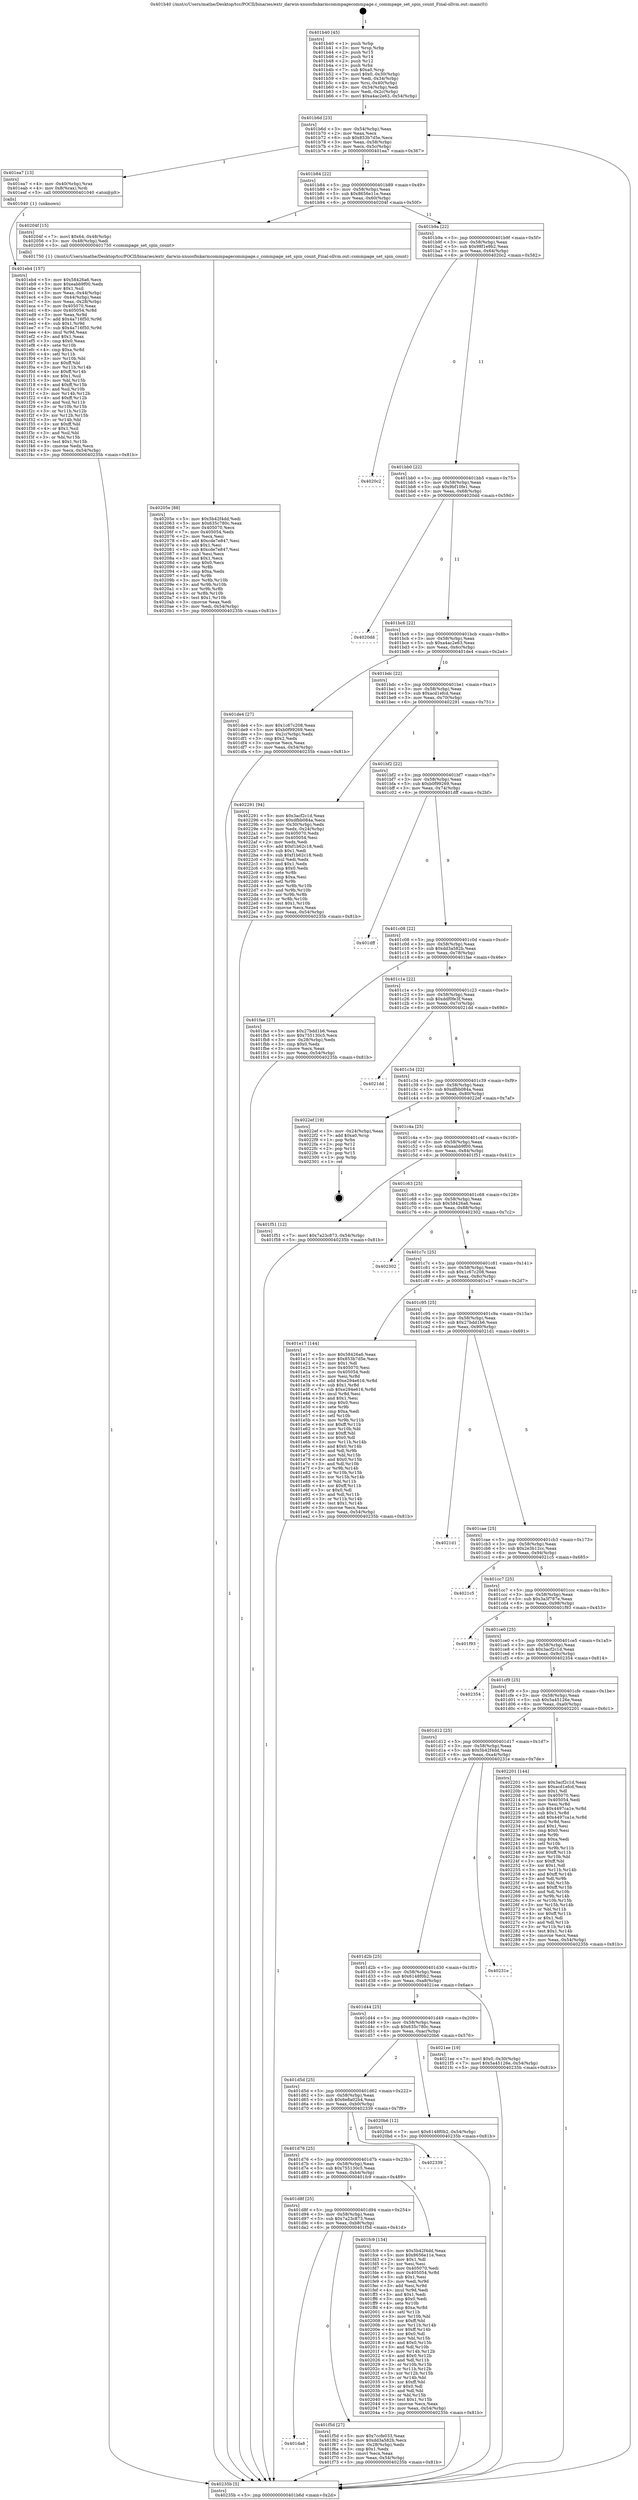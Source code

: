 digraph "0x401b40" {
  label = "0x401b40 (/mnt/c/Users/mathe/Desktop/tcc/POCII/binaries/extr_darwin-xnuosfmkarmcommpagecommpage.c_commpage_set_spin_count_Final-ollvm.out::main(0))"
  labelloc = "t"
  node[shape=record]

  Entry [label="",width=0.3,height=0.3,shape=circle,fillcolor=black,style=filled]
  "0x401b6d" [label="{
     0x401b6d [23]\l
     | [instrs]\l
     &nbsp;&nbsp;0x401b6d \<+3\>: mov -0x54(%rbp),%eax\l
     &nbsp;&nbsp;0x401b70 \<+2\>: mov %eax,%ecx\l
     &nbsp;&nbsp;0x401b72 \<+6\>: sub $0x853b7d5e,%ecx\l
     &nbsp;&nbsp;0x401b78 \<+3\>: mov %eax,-0x58(%rbp)\l
     &nbsp;&nbsp;0x401b7b \<+3\>: mov %ecx,-0x5c(%rbp)\l
     &nbsp;&nbsp;0x401b7e \<+6\>: je 0000000000401ea7 \<main+0x367\>\l
  }"]
  "0x401ea7" [label="{
     0x401ea7 [13]\l
     | [instrs]\l
     &nbsp;&nbsp;0x401ea7 \<+4\>: mov -0x40(%rbp),%rax\l
     &nbsp;&nbsp;0x401eab \<+4\>: mov 0x8(%rax),%rdi\l
     &nbsp;&nbsp;0x401eaf \<+5\>: call 0000000000401040 \<atoi@plt\>\l
     | [calls]\l
     &nbsp;&nbsp;0x401040 \{1\} (unknown)\l
  }"]
  "0x401b84" [label="{
     0x401b84 [22]\l
     | [instrs]\l
     &nbsp;&nbsp;0x401b84 \<+5\>: jmp 0000000000401b89 \<main+0x49\>\l
     &nbsp;&nbsp;0x401b89 \<+3\>: mov -0x58(%rbp),%eax\l
     &nbsp;&nbsp;0x401b8c \<+5\>: sub $0x8656e11e,%eax\l
     &nbsp;&nbsp;0x401b91 \<+3\>: mov %eax,-0x60(%rbp)\l
     &nbsp;&nbsp;0x401b94 \<+6\>: je 000000000040204f \<main+0x50f\>\l
  }"]
  Exit [label="",width=0.3,height=0.3,shape=circle,fillcolor=black,style=filled,peripheries=2]
  "0x40204f" [label="{
     0x40204f [15]\l
     | [instrs]\l
     &nbsp;&nbsp;0x40204f \<+7\>: movl $0x64,-0x48(%rbp)\l
     &nbsp;&nbsp;0x402056 \<+3\>: mov -0x48(%rbp),%edi\l
     &nbsp;&nbsp;0x402059 \<+5\>: call 0000000000401750 \<commpage_set_spin_count\>\l
     | [calls]\l
     &nbsp;&nbsp;0x401750 \{1\} (/mnt/c/Users/mathe/Desktop/tcc/POCII/binaries/extr_darwin-xnuosfmkarmcommpagecommpage.c_commpage_set_spin_count_Final-ollvm.out::commpage_set_spin_count)\l
  }"]
  "0x401b9a" [label="{
     0x401b9a [22]\l
     | [instrs]\l
     &nbsp;&nbsp;0x401b9a \<+5\>: jmp 0000000000401b9f \<main+0x5f\>\l
     &nbsp;&nbsp;0x401b9f \<+3\>: mov -0x58(%rbp),%eax\l
     &nbsp;&nbsp;0x401ba2 \<+5\>: sub $0x98f1e9b2,%eax\l
     &nbsp;&nbsp;0x401ba7 \<+3\>: mov %eax,-0x64(%rbp)\l
     &nbsp;&nbsp;0x401baa \<+6\>: je 00000000004020c2 \<main+0x582\>\l
  }"]
  "0x40205e" [label="{
     0x40205e [88]\l
     | [instrs]\l
     &nbsp;&nbsp;0x40205e \<+5\>: mov $0x5b42f4dd,%edi\l
     &nbsp;&nbsp;0x402063 \<+5\>: mov $0x635c780c,%eax\l
     &nbsp;&nbsp;0x402068 \<+7\>: mov 0x405070,%ecx\l
     &nbsp;&nbsp;0x40206f \<+7\>: mov 0x405054,%edx\l
     &nbsp;&nbsp;0x402076 \<+2\>: mov %ecx,%esi\l
     &nbsp;&nbsp;0x402078 \<+6\>: add $0xcde7e847,%esi\l
     &nbsp;&nbsp;0x40207e \<+3\>: sub $0x1,%esi\l
     &nbsp;&nbsp;0x402081 \<+6\>: sub $0xcde7e847,%esi\l
     &nbsp;&nbsp;0x402087 \<+3\>: imul %esi,%ecx\l
     &nbsp;&nbsp;0x40208a \<+3\>: and $0x1,%ecx\l
     &nbsp;&nbsp;0x40208d \<+3\>: cmp $0x0,%ecx\l
     &nbsp;&nbsp;0x402090 \<+4\>: sete %r8b\l
     &nbsp;&nbsp;0x402094 \<+3\>: cmp $0xa,%edx\l
     &nbsp;&nbsp;0x402097 \<+4\>: setl %r9b\l
     &nbsp;&nbsp;0x40209b \<+3\>: mov %r8b,%r10b\l
     &nbsp;&nbsp;0x40209e \<+3\>: and %r9b,%r10b\l
     &nbsp;&nbsp;0x4020a1 \<+3\>: xor %r9b,%r8b\l
     &nbsp;&nbsp;0x4020a4 \<+3\>: or %r8b,%r10b\l
     &nbsp;&nbsp;0x4020a7 \<+4\>: test $0x1,%r10b\l
     &nbsp;&nbsp;0x4020ab \<+3\>: cmovne %eax,%edi\l
     &nbsp;&nbsp;0x4020ae \<+3\>: mov %edi,-0x54(%rbp)\l
     &nbsp;&nbsp;0x4020b1 \<+5\>: jmp 000000000040235b \<main+0x81b\>\l
  }"]
  "0x4020c2" [label="{
     0x4020c2\l
  }", style=dashed]
  "0x401bb0" [label="{
     0x401bb0 [22]\l
     | [instrs]\l
     &nbsp;&nbsp;0x401bb0 \<+5\>: jmp 0000000000401bb5 \<main+0x75\>\l
     &nbsp;&nbsp;0x401bb5 \<+3\>: mov -0x58(%rbp),%eax\l
     &nbsp;&nbsp;0x401bb8 \<+5\>: sub $0x9bf10fe1,%eax\l
     &nbsp;&nbsp;0x401bbd \<+3\>: mov %eax,-0x68(%rbp)\l
     &nbsp;&nbsp;0x401bc0 \<+6\>: je 00000000004020dd \<main+0x59d\>\l
  }"]
  "0x401da8" [label="{
     0x401da8\l
  }", style=dashed]
  "0x4020dd" [label="{
     0x4020dd\l
  }", style=dashed]
  "0x401bc6" [label="{
     0x401bc6 [22]\l
     | [instrs]\l
     &nbsp;&nbsp;0x401bc6 \<+5\>: jmp 0000000000401bcb \<main+0x8b\>\l
     &nbsp;&nbsp;0x401bcb \<+3\>: mov -0x58(%rbp),%eax\l
     &nbsp;&nbsp;0x401bce \<+5\>: sub $0xa4ac2e63,%eax\l
     &nbsp;&nbsp;0x401bd3 \<+3\>: mov %eax,-0x6c(%rbp)\l
     &nbsp;&nbsp;0x401bd6 \<+6\>: je 0000000000401de4 \<main+0x2a4\>\l
  }"]
  "0x401f5d" [label="{
     0x401f5d [27]\l
     | [instrs]\l
     &nbsp;&nbsp;0x401f5d \<+5\>: mov $0x7ccfe033,%eax\l
     &nbsp;&nbsp;0x401f62 \<+5\>: mov $0xdd3a582b,%ecx\l
     &nbsp;&nbsp;0x401f67 \<+3\>: mov -0x28(%rbp),%edx\l
     &nbsp;&nbsp;0x401f6a \<+3\>: cmp $0x1,%edx\l
     &nbsp;&nbsp;0x401f6d \<+3\>: cmovl %ecx,%eax\l
     &nbsp;&nbsp;0x401f70 \<+3\>: mov %eax,-0x54(%rbp)\l
     &nbsp;&nbsp;0x401f73 \<+5\>: jmp 000000000040235b \<main+0x81b\>\l
  }"]
  "0x401de4" [label="{
     0x401de4 [27]\l
     | [instrs]\l
     &nbsp;&nbsp;0x401de4 \<+5\>: mov $0x1c67c208,%eax\l
     &nbsp;&nbsp;0x401de9 \<+5\>: mov $0xb0f99269,%ecx\l
     &nbsp;&nbsp;0x401dee \<+3\>: mov -0x2c(%rbp),%edx\l
     &nbsp;&nbsp;0x401df1 \<+3\>: cmp $0x2,%edx\l
     &nbsp;&nbsp;0x401df4 \<+3\>: cmovne %ecx,%eax\l
     &nbsp;&nbsp;0x401df7 \<+3\>: mov %eax,-0x54(%rbp)\l
     &nbsp;&nbsp;0x401dfa \<+5\>: jmp 000000000040235b \<main+0x81b\>\l
  }"]
  "0x401bdc" [label="{
     0x401bdc [22]\l
     | [instrs]\l
     &nbsp;&nbsp;0x401bdc \<+5\>: jmp 0000000000401be1 \<main+0xa1\>\l
     &nbsp;&nbsp;0x401be1 \<+3\>: mov -0x58(%rbp),%eax\l
     &nbsp;&nbsp;0x401be4 \<+5\>: sub $0xacd1efcd,%eax\l
     &nbsp;&nbsp;0x401be9 \<+3\>: mov %eax,-0x70(%rbp)\l
     &nbsp;&nbsp;0x401bec \<+6\>: je 0000000000402291 \<main+0x751\>\l
  }"]
  "0x40235b" [label="{
     0x40235b [5]\l
     | [instrs]\l
     &nbsp;&nbsp;0x40235b \<+5\>: jmp 0000000000401b6d \<main+0x2d\>\l
  }"]
  "0x401b40" [label="{
     0x401b40 [45]\l
     | [instrs]\l
     &nbsp;&nbsp;0x401b40 \<+1\>: push %rbp\l
     &nbsp;&nbsp;0x401b41 \<+3\>: mov %rsp,%rbp\l
     &nbsp;&nbsp;0x401b44 \<+2\>: push %r15\l
     &nbsp;&nbsp;0x401b46 \<+2\>: push %r14\l
     &nbsp;&nbsp;0x401b48 \<+2\>: push %r12\l
     &nbsp;&nbsp;0x401b4a \<+1\>: push %rbx\l
     &nbsp;&nbsp;0x401b4b \<+7\>: sub $0xa0,%rsp\l
     &nbsp;&nbsp;0x401b52 \<+7\>: movl $0x0,-0x30(%rbp)\l
     &nbsp;&nbsp;0x401b59 \<+3\>: mov %edi,-0x34(%rbp)\l
     &nbsp;&nbsp;0x401b5c \<+4\>: mov %rsi,-0x40(%rbp)\l
     &nbsp;&nbsp;0x401b60 \<+3\>: mov -0x34(%rbp),%edi\l
     &nbsp;&nbsp;0x401b63 \<+3\>: mov %edi,-0x2c(%rbp)\l
     &nbsp;&nbsp;0x401b66 \<+7\>: movl $0xa4ac2e63,-0x54(%rbp)\l
  }"]
  "0x401d8f" [label="{
     0x401d8f [25]\l
     | [instrs]\l
     &nbsp;&nbsp;0x401d8f \<+5\>: jmp 0000000000401d94 \<main+0x254\>\l
     &nbsp;&nbsp;0x401d94 \<+3\>: mov -0x58(%rbp),%eax\l
     &nbsp;&nbsp;0x401d97 \<+5\>: sub $0x7a23c873,%eax\l
     &nbsp;&nbsp;0x401d9c \<+6\>: mov %eax,-0xb8(%rbp)\l
     &nbsp;&nbsp;0x401da2 \<+6\>: je 0000000000401f5d \<main+0x41d\>\l
  }"]
  "0x402291" [label="{
     0x402291 [94]\l
     | [instrs]\l
     &nbsp;&nbsp;0x402291 \<+5\>: mov $0x3acf2c1d,%eax\l
     &nbsp;&nbsp;0x402296 \<+5\>: mov $0xdfbb084a,%ecx\l
     &nbsp;&nbsp;0x40229b \<+3\>: mov -0x30(%rbp),%edx\l
     &nbsp;&nbsp;0x40229e \<+3\>: mov %edx,-0x24(%rbp)\l
     &nbsp;&nbsp;0x4022a1 \<+7\>: mov 0x405070,%edx\l
     &nbsp;&nbsp;0x4022a8 \<+7\>: mov 0x405054,%esi\l
     &nbsp;&nbsp;0x4022af \<+2\>: mov %edx,%edi\l
     &nbsp;&nbsp;0x4022b1 \<+6\>: add $0xf1b62c18,%edi\l
     &nbsp;&nbsp;0x4022b7 \<+3\>: sub $0x1,%edi\l
     &nbsp;&nbsp;0x4022ba \<+6\>: sub $0xf1b62c18,%edi\l
     &nbsp;&nbsp;0x4022c0 \<+3\>: imul %edi,%edx\l
     &nbsp;&nbsp;0x4022c3 \<+3\>: and $0x1,%edx\l
     &nbsp;&nbsp;0x4022c6 \<+3\>: cmp $0x0,%edx\l
     &nbsp;&nbsp;0x4022c9 \<+4\>: sete %r8b\l
     &nbsp;&nbsp;0x4022cd \<+3\>: cmp $0xa,%esi\l
     &nbsp;&nbsp;0x4022d0 \<+4\>: setl %r9b\l
     &nbsp;&nbsp;0x4022d4 \<+3\>: mov %r8b,%r10b\l
     &nbsp;&nbsp;0x4022d7 \<+3\>: and %r9b,%r10b\l
     &nbsp;&nbsp;0x4022da \<+3\>: xor %r9b,%r8b\l
     &nbsp;&nbsp;0x4022dd \<+3\>: or %r8b,%r10b\l
     &nbsp;&nbsp;0x4022e0 \<+4\>: test $0x1,%r10b\l
     &nbsp;&nbsp;0x4022e4 \<+3\>: cmovne %ecx,%eax\l
     &nbsp;&nbsp;0x4022e7 \<+3\>: mov %eax,-0x54(%rbp)\l
     &nbsp;&nbsp;0x4022ea \<+5\>: jmp 000000000040235b \<main+0x81b\>\l
  }"]
  "0x401bf2" [label="{
     0x401bf2 [22]\l
     | [instrs]\l
     &nbsp;&nbsp;0x401bf2 \<+5\>: jmp 0000000000401bf7 \<main+0xb7\>\l
     &nbsp;&nbsp;0x401bf7 \<+3\>: mov -0x58(%rbp),%eax\l
     &nbsp;&nbsp;0x401bfa \<+5\>: sub $0xb0f99269,%eax\l
     &nbsp;&nbsp;0x401bff \<+3\>: mov %eax,-0x74(%rbp)\l
     &nbsp;&nbsp;0x401c02 \<+6\>: je 0000000000401dff \<main+0x2bf\>\l
  }"]
  "0x401fc9" [label="{
     0x401fc9 [134]\l
     | [instrs]\l
     &nbsp;&nbsp;0x401fc9 \<+5\>: mov $0x5b42f4dd,%eax\l
     &nbsp;&nbsp;0x401fce \<+5\>: mov $0x8656e11e,%ecx\l
     &nbsp;&nbsp;0x401fd3 \<+2\>: mov $0x1,%dl\l
     &nbsp;&nbsp;0x401fd5 \<+2\>: xor %esi,%esi\l
     &nbsp;&nbsp;0x401fd7 \<+7\>: mov 0x405070,%edi\l
     &nbsp;&nbsp;0x401fde \<+8\>: mov 0x405054,%r8d\l
     &nbsp;&nbsp;0x401fe6 \<+3\>: sub $0x1,%esi\l
     &nbsp;&nbsp;0x401fe9 \<+3\>: mov %edi,%r9d\l
     &nbsp;&nbsp;0x401fec \<+3\>: add %esi,%r9d\l
     &nbsp;&nbsp;0x401fef \<+4\>: imul %r9d,%edi\l
     &nbsp;&nbsp;0x401ff3 \<+3\>: and $0x1,%edi\l
     &nbsp;&nbsp;0x401ff6 \<+3\>: cmp $0x0,%edi\l
     &nbsp;&nbsp;0x401ff9 \<+4\>: sete %r10b\l
     &nbsp;&nbsp;0x401ffd \<+4\>: cmp $0xa,%r8d\l
     &nbsp;&nbsp;0x402001 \<+4\>: setl %r11b\l
     &nbsp;&nbsp;0x402005 \<+3\>: mov %r10b,%bl\l
     &nbsp;&nbsp;0x402008 \<+3\>: xor $0xff,%bl\l
     &nbsp;&nbsp;0x40200b \<+3\>: mov %r11b,%r14b\l
     &nbsp;&nbsp;0x40200e \<+4\>: xor $0xff,%r14b\l
     &nbsp;&nbsp;0x402012 \<+3\>: xor $0x0,%dl\l
     &nbsp;&nbsp;0x402015 \<+3\>: mov %bl,%r15b\l
     &nbsp;&nbsp;0x402018 \<+4\>: and $0x0,%r15b\l
     &nbsp;&nbsp;0x40201c \<+3\>: and %dl,%r10b\l
     &nbsp;&nbsp;0x40201f \<+3\>: mov %r14b,%r12b\l
     &nbsp;&nbsp;0x402022 \<+4\>: and $0x0,%r12b\l
     &nbsp;&nbsp;0x402026 \<+3\>: and %dl,%r11b\l
     &nbsp;&nbsp;0x402029 \<+3\>: or %r10b,%r15b\l
     &nbsp;&nbsp;0x40202c \<+3\>: or %r11b,%r12b\l
     &nbsp;&nbsp;0x40202f \<+3\>: xor %r12b,%r15b\l
     &nbsp;&nbsp;0x402032 \<+3\>: or %r14b,%bl\l
     &nbsp;&nbsp;0x402035 \<+3\>: xor $0xff,%bl\l
     &nbsp;&nbsp;0x402038 \<+3\>: or $0x0,%dl\l
     &nbsp;&nbsp;0x40203b \<+2\>: and %dl,%bl\l
     &nbsp;&nbsp;0x40203d \<+3\>: or %bl,%r15b\l
     &nbsp;&nbsp;0x402040 \<+4\>: test $0x1,%r15b\l
     &nbsp;&nbsp;0x402044 \<+3\>: cmovne %ecx,%eax\l
     &nbsp;&nbsp;0x402047 \<+3\>: mov %eax,-0x54(%rbp)\l
     &nbsp;&nbsp;0x40204a \<+5\>: jmp 000000000040235b \<main+0x81b\>\l
  }"]
  "0x401dff" [label="{
     0x401dff\l
  }", style=dashed]
  "0x401c08" [label="{
     0x401c08 [22]\l
     | [instrs]\l
     &nbsp;&nbsp;0x401c08 \<+5\>: jmp 0000000000401c0d \<main+0xcd\>\l
     &nbsp;&nbsp;0x401c0d \<+3\>: mov -0x58(%rbp),%eax\l
     &nbsp;&nbsp;0x401c10 \<+5\>: sub $0xdd3a582b,%eax\l
     &nbsp;&nbsp;0x401c15 \<+3\>: mov %eax,-0x78(%rbp)\l
     &nbsp;&nbsp;0x401c18 \<+6\>: je 0000000000401fae \<main+0x46e\>\l
  }"]
  "0x401d76" [label="{
     0x401d76 [25]\l
     | [instrs]\l
     &nbsp;&nbsp;0x401d76 \<+5\>: jmp 0000000000401d7b \<main+0x23b\>\l
     &nbsp;&nbsp;0x401d7b \<+3\>: mov -0x58(%rbp),%eax\l
     &nbsp;&nbsp;0x401d7e \<+5\>: sub $0x755130c5,%eax\l
     &nbsp;&nbsp;0x401d83 \<+6\>: mov %eax,-0xb4(%rbp)\l
     &nbsp;&nbsp;0x401d89 \<+6\>: je 0000000000401fc9 \<main+0x489\>\l
  }"]
  "0x401fae" [label="{
     0x401fae [27]\l
     | [instrs]\l
     &nbsp;&nbsp;0x401fae \<+5\>: mov $0x27bdd1b6,%eax\l
     &nbsp;&nbsp;0x401fb3 \<+5\>: mov $0x755130c5,%ecx\l
     &nbsp;&nbsp;0x401fb8 \<+3\>: mov -0x28(%rbp),%edx\l
     &nbsp;&nbsp;0x401fbb \<+3\>: cmp $0x0,%edx\l
     &nbsp;&nbsp;0x401fbe \<+3\>: cmove %ecx,%eax\l
     &nbsp;&nbsp;0x401fc1 \<+3\>: mov %eax,-0x54(%rbp)\l
     &nbsp;&nbsp;0x401fc4 \<+5\>: jmp 000000000040235b \<main+0x81b\>\l
  }"]
  "0x401c1e" [label="{
     0x401c1e [22]\l
     | [instrs]\l
     &nbsp;&nbsp;0x401c1e \<+5\>: jmp 0000000000401c23 \<main+0xe3\>\l
     &nbsp;&nbsp;0x401c23 \<+3\>: mov -0x58(%rbp),%eax\l
     &nbsp;&nbsp;0x401c26 \<+5\>: sub $0xddf0fe3f,%eax\l
     &nbsp;&nbsp;0x401c2b \<+3\>: mov %eax,-0x7c(%rbp)\l
     &nbsp;&nbsp;0x401c2e \<+6\>: je 00000000004021dd \<main+0x69d\>\l
  }"]
  "0x402339" [label="{
     0x402339\l
  }", style=dashed]
  "0x4021dd" [label="{
     0x4021dd\l
  }", style=dashed]
  "0x401c34" [label="{
     0x401c34 [22]\l
     | [instrs]\l
     &nbsp;&nbsp;0x401c34 \<+5\>: jmp 0000000000401c39 \<main+0xf9\>\l
     &nbsp;&nbsp;0x401c39 \<+3\>: mov -0x58(%rbp),%eax\l
     &nbsp;&nbsp;0x401c3c \<+5\>: sub $0xdfbb084a,%eax\l
     &nbsp;&nbsp;0x401c41 \<+3\>: mov %eax,-0x80(%rbp)\l
     &nbsp;&nbsp;0x401c44 \<+6\>: je 00000000004022ef \<main+0x7af\>\l
  }"]
  "0x401d5d" [label="{
     0x401d5d [25]\l
     | [instrs]\l
     &nbsp;&nbsp;0x401d5d \<+5\>: jmp 0000000000401d62 \<main+0x222\>\l
     &nbsp;&nbsp;0x401d62 \<+3\>: mov -0x58(%rbp),%eax\l
     &nbsp;&nbsp;0x401d65 \<+5\>: sub $0x6e8a02b4,%eax\l
     &nbsp;&nbsp;0x401d6a \<+6\>: mov %eax,-0xb0(%rbp)\l
     &nbsp;&nbsp;0x401d70 \<+6\>: je 0000000000402339 \<main+0x7f9\>\l
  }"]
  "0x4022ef" [label="{
     0x4022ef [19]\l
     | [instrs]\l
     &nbsp;&nbsp;0x4022ef \<+3\>: mov -0x24(%rbp),%eax\l
     &nbsp;&nbsp;0x4022f2 \<+7\>: add $0xa0,%rsp\l
     &nbsp;&nbsp;0x4022f9 \<+1\>: pop %rbx\l
     &nbsp;&nbsp;0x4022fa \<+2\>: pop %r12\l
     &nbsp;&nbsp;0x4022fc \<+2\>: pop %r14\l
     &nbsp;&nbsp;0x4022fe \<+2\>: pop %r15\l
     &nbsp;&nbsp;0x402300 \<+1\>: pop %rbp\l
     &nbsp;&nbsp;0x402301 \<+1\>: ret\l
  }"]
  "0x401c4a" [label="{
     0x401c4a [25]\l
     | [instrs]\l
     &nbsp;&nbsp;0x401c4a \<+5\>: jmp 0000000000401c4f \<main+0x10f\>\l
     &nbsp;&nbsp;0x401c4f \<+3\>: mov -0x58(%rbp),%eax\l
     &nbsp;&nbsp;0x401c52 \<+5\>: sub $0xeabb9f00,%eax\l
     &nbsp;&nbsp;0x401c57 \<+6\>: mov %eax,-0x84(%rbp)\l
     &nbsp;&nbsp;0x401c5d \<+6\>: je 0000000000401f51 \<main+0x411\>\l
  }"]
  "0x4020b6" [label="{
     0x4020b6 [12]\l
     | [instrs]\l
     &nbsp;&nbsp;0x4020b6 \<+7\>: movl $0x6148f0b2,-0x54(%rbp)\l
     &nbsp;&nbsp;0x4020bd \<+5\>: jmp 000000000040235b \<main+0x81b\>\l
  }"]
  "0x401f51" [label="{
     0x401f51 [12]\l
     | [instrs]\l
     &nbsp;&nbsp;0x401f51 \<+7\>: movl $0x7a23c873,-0x54(%rbp)\l
     &nbsp;&nbsp;0x401f58 \<+5\>: jmp 000000000040235b \<main+0x81b\>\l
  }"]
  "0x401c63" [label="{
     0x401c63 [25]\l
     | [instrs]\l
     &nbsp;&nbsp;0x401c63 \<+5\>: jmp 0000000000401c68 \<main+0x128\>\l
     &nbsp;&nbsp;0x401c68 \<+3\>: mov -0x58(%rbp),%eax\l
     &nbsp;&nbsp;0x401c6b \<+5\>: sub $0x58426a6,%eax\l
     &nbsp;&nbsp;0x401c70 \<+6\>: mov %eax,-0x88(%rbp)\l
     &nbsp;&nbsp;0x401c76 \<+6\>: je 0000000000402302 \<main+0x7c2\>\l
  }"]
  "0x401d44" [label="{
     0x401d44 [25]\l
     | [instrs]\l
     &nbsp;&nbsp;0x401d44 \<+5\>: jmp 0000000000401d49 \<main+0x209\>\l
     &nbsp;&nbsp;0x401d49 \<+3\>: mov -0x58(%rbp),%eax\l
     &nbsp;&nbsp;0x401d4c \<+5\>: sub $0x635c780c,%eax\l
     &nbsp;&nbsp;0x401d51 \<+6\>: mov %eax,-0xac(%rbp)\l
     &nbsp;&nbsp;0x401d57 \<+6\>: je 00000000004020b6 \<main+0x576\>\l
  }"]
  "0x402302" [label="{
     0x402302\l
  }", style=dashed]
  "0x401c7c" [label="{
     0x401c7c [25]\l
     | [instrs]\l
     &nbsp;&nbsp;0x401c7c \<+5\>: jmp 0000000000401c81 \<main+0x141\>\l
     &nbsp;&nbsp;0x401c81 \<+3\>: mov -0x58(%rbp),%eax\l
     &nbsp;&nbsp;0x401c84 \<+5\>: sub $0x1c67c208,%eax\l
     &nbsp;&nbsp;0x401c89 \<+6\>: mov %eax,-0x8c(%rbp)\l
     &nbsp;&nbsp;0x401c8f \<+6\>: je 0000000000401e17 \<main+0x2d7\>\l
  }"]
  "0x4021ee" [label="{
     0x4021ee [19]\l
     | [instrs]\l
     &nbsp;&nbsp;0x4021ee \<+7\>: movl $0x0,-0x30(%rbp)\l
     &nbsp;&nbsp;0x4021f5 \<+7\>: movl $0x5a45126e,-0x54(%rbp)\l
     &nbsp;&nbsp;0x4021fc \<+5\>: jmp 000000000040235b \<main+0x81b\>\l
  }"]
  "0x401e17" [label="{
     0x401e17 [144]\l
     | [instrs]\l
     &nbsp;&nbsp;0x401e17 \<+5\>: mov $0x58426a6,%eax\l
     &nbsp;&nbsp;0x401e1c \<+5\>: mov $0x853b7d5e,%ecx\l
     &nbsp;&nbsp;0x401e21 \<+2\>: mov $0x1,%dl\l
     &nbsp;&nbsp;0x401e23 \<+7\>: mov 0x405070,%esi\l
     &nbsp;&nbsp;0x401e2a \<+7\>: mov 0x405054,%edi\l
     &nbsp;&nbsp;0x401e31 \<+3\>: mov %esi,%r8d\l
     &nbsp;&nbsp;0x401e34 \<+7\>: add $0xe294e616,%r8d\l
     &nbsp;&nbsp;0x401e3b \<+4\>: sub $0x1,%r8d\l
     &nbsp;&nbsp;0x401e3f \<+7\>: sub $0xe294e616,%r8d\l
     &nbsp;&nbsp;0x401e46 \<+4\>: imul %r8d,%esi\l
     &nbsp;&nbsp;0x401e4a \<+3\>: and $0x1,%esi\l
     &nbsp;&nbsp;0x401e4d \<+3\>: cmp $0x0,%esi\l
     &nbsp;&nbsp;0x401e50 \<+4\>: sete %r9b\l
     &nbsp;&nbsp;0x401e54 \<+3\>: cmp $0xa,%edi\l
     &nbsp;&nbsp;0x401e57 \<+4\>: setl %r10b\l
     &nbsp;&nbsp;0x401e5b \<+3\>: mov %r9b,%r11b\l
     &nbsp;&nbsp;0x401e5e \<+4\>: xor $0xff,%r11b\l
     &nbsp;&nbsp;0x401e62 \<+3\>: mov %r10b,%bl\l
     &nbsp;&nbsp;0x401e65 \<+3\>: xor $0xff,%bl\l
     &nbsp;&nbsp;0x401e68 \<+3\>: xor $0x0,%dl\l
     &nbsp;&nbsp;0x401e6b \<+3\>: mov %r11b,%r14b\l
     &nbsp;&nbsp;0x401e6e \<+4\>: and $0x0,%r14b\l
     &nbsp;&nbsp;0x401e72 \<+3\>: and %dl,%r9b\l
     &nbsp;&nbsp;0x401e75 \<+3\>: mov %bl,%r15b\l
     &nbsp;&nbsp;0x401e78 \<+4\>: and $0x0,%r15b\l
     &nbsp;&nbsp;0x401e7c \<+3\>: and %dl,%r10b\l
     &nbsp;&nbsp;0x401e7f \<+3\>: or %r9b,%r14b\l
     &nbsp;&nbsp;0x401e82 \<+3\>: or %r10b,%r15b\l
     &nbsp;&nbsp;0x401e85 \<+3\>: xor %r15b,%r14b\l
     &nbsp;&nbsp;0x401e88 \<+3\>: or %bl,%r11b\l
     &nbsp;&nbsp;0x401e8b \<+4\>: xor $0xff,%r11b\l
     &nbsp;&nbsp;0x401e8f \<+3\>: or $0x0,%dl\l
     &nbsp;&nbsp;0x401e92 \<+3\>: and %dl,%r11b\l
     &nbsp;&nbsp;0x401e95 \<+3\>: or %r11b,%r14b\l
     &nbsp;&nbsp;0x401e98 \<+4\>: test $0x1,%r14b\l
     &nbsp;&nbsp;0x401e9c \<+3\>: cmovne %ecx,%eax\l
     &nbsp;&nbsp;0x401e9f \<+3\>: mov %eax,-0x54(%rbp)\l
     &nbsp;&nbsp;0x401ea2 \<+5\>: jmp 000000000040235b \<main+0x81b\>\l
  }"]
  "0x401c95" [label="{
     0x401c95 [25]\l
     | [instrs]\l
     &nbsp;&nbsp;0x401c95 \<+5\>: jmp 0000000000401c9a \<main+0x15a\>\l
     &nbsp;&nbsp;0x401c9a \<+3\>: mov -0x58(%rbp),%eax\l
     &nbsp;&nbsp;0x401c9d \<+5\>: sub $0x27bdd1b6,%eax\l
     &nbsp;&nbsp;0x401ca2 \<+6\>: mov %eax,-0x90(%rbp)\l
     &nbsp;&nbsp;0x401ca8 \<+6\>: je 00000000004021d1 \<main+0x691\>\l
  }"]
  "0x401eb4" [label="{
     0x401eb4 [157]\l
     | [instrs]\l
     &nbsp;&nbsp;0x401eb4 \<+5\>: mov $0x58426a6,%ecx\l
     &nbsp;&nbsp;0x401eb9 \<+5\>: mov $0xeabb9f00,%edx\l
     &nbsp;&nbsp;0x401ebe \<+3\>: mov $0x1,%sil\l
     &nbsp;&nbsp;0x401ec1 \<+3\>: mov %eax,-0x44(%rbp)\l
     &nbsp;&nbsp;0x401ec4 \<+3\>: mov -0x44(%rbp),%eax\l
     &nbsp;&nbsp;0x401ec7 \<+3\>: mov %eax,-0x28(%rbp)\l
     &nbsp;&nbsp;0x401eca \<+7\>: mov 0x405070,%eax\l
     &nbsp;&nbsp;0x401ed1 \<+8\>: mov 0x405054,%r8d\l
     &nbsp;&nbsp;0x401ed9 \<+3\>: mov %eax,%r9d\l
     &nbsp;&nbsp;0x401edc \<+7\>: add $0x4a716f50,%r9d\l
     &nbsp;&nbsp;0x401ee3 \<+4\>: sub $0x1,%r9d\l
     &nbsp;&nbsp;0x401ee7 \<+7\>: sub $0x4a716f50,%r9d\l
     &nbsp;&nbsp;0x401eee \<+4\>: imul %r9d,%eax\l
     &nbsp;&nbsp;0x401ef2 \<+3\>: and $0x1,%eax\l
     &nbsp;&nbsp;0x401ef5 \<+3\>: cmp $0x0,%eax\l
     &nbsp;&nbsp;0x401ef8 \<+4\>: sete %r10b\l
     &nbsp;&nbsp;0x401efc \<+4\>: cmp $0xa,%r8d\l
     &nbsp;&nbsp;0x401f00 \<+4\>: setl %r11b\l
     &nbsp;&nbsp;0x401f04 \<+3\>: mov %r10b,%bl\l
     &nbsp;&nbsp;0x401f07 \<+3\>: xor $0xff,%bl\l
     &nbsp;&nbsp;0x401f0a \<+3\>: mov %r11b,%r14b\l
     &nbsp;&nbsp;0x401f0d \<+4\>: xor $0xff,%r14b\l
     &nbsp;&nbsp;0x401f11 \<+4\>: xor $0x1,%sil\l
     &nbsp;&nbsp;0x401f15 \<+3\>: mov %bl,%r15b\l
     &nbsp;&nbsp;0x401f18 \<+4\>: and $0xff,%r15b\l
     &nbsp;&nbsp;0x401f1c \<+3\>: and %sil,%r10b\l
     &nbsp;&nbsp;0x401f1f \<+3\>: mov %r14b,%r12b\l
     &nbsp;&nbsp;0x401f22 \<+4\>: and $0xff,%r12b\l
     &nbsp;&nbsp;0x401f26 \<+3\>: and %sil,%r11b\l
     &nbsp;&nbsp;0x401f29 \<+3\>: or %r10b,%r15b\l
     &nbsp;&nbsp;0x401f2c \<+3\>: or %r11b,%r12b\l
     &nbsp;&nbsp;0x401f2f \<+3\>: xor %r12b,%r15b\l
     &nbsp;&nbsp;0x401f32 \<+3\>: or %r14b,%bl\l
     &nbsp;&nbsp;0x401f35 \<+3\>: xor $0xff,%bl\l
     &nbsp;&nbsp;0x401f38 \<+4\>: or $0x1,%sil\l
     &nbsp;&nbsp;0x401f3c \<+3\>: and %sil,%bl\l
     &nbsp;&nbsp;0x401f3f \<+3\>: or %bl,%r15b\l
     &nbsp;&nbsp;0x401f42 \<+4\>: test $0x1,%r15b\l
     &nbsp;&nbsp;0x401f46 \<+3\>: cmovne %edx,%ecx\l
     &nbsp;&nbsp;0x401f49 \<+3\>: mov %ecx,-0x54(%rbp)\l
     &nbsp;&nbsp;0x401f4c \<+5\>: jmp 000000000040235b \<main+0x81b\>\l
  }"]
  "0x401d2b" [label="{
     0x401d2b [25]\l
     | [instrs]\l
     &nbsp;&nbsp;0x401d2b \<+5\>: jmp 0000000000401d30 \<main+0x1f0\>\l
     &nbsp;&nbsp;0x401d30 \<+3\>: mov -0x58(%rbp),%eax\l
     &nbsp;&nbsp;0x401d33 \<+5\>: sub $0x6148f0b2,%eax\l
     &nbsp;&nbsp;0x401d38 \<+6\>: mov %eax,-0xa8(%rbp)\l
     &nbsp;&nbsp;0x401d3e \<+6\>: je 00000000004021ee \<main+0x6ae\>\l
  }"]
  "0x4021d1" [label="{
     0x4021d1\l
  }", style=dashed]
  "0x401cae" [label="{
     0x401cae [25]\l
     | [instrs]\l
     &nbsp;&nbsp;0x401cae \<+5\>: jmp 0000000000401cb3 \<main+0x173\>\l
     &nbsp;&nbsp;0x401cb3 \<+3\>: mov -0x58(%rbp),%eax\l
     &nbsp;&nbsp;0x401cb6 \<+5\>: sub $0x2e3b12cc,%eax\l
     &nbsp;&nbsp;0x401cbb \<+6\>: mov %eax,-0x94(%rbp)\l
     &nbsp;&nbsp;0x401cc1 \<+6\>: je 00000000004021c5 \<main+0x685\>\l
  }"]
  "0x40231e" [label="{
     0x40231e\l
  }", style=dashed]
  "0x4021c5" [label="{
     0x4021c5\l
  }", style=dashed]
  "0x401cc7" [label="{
     0x401cc7 [25]\l
     | [instrs]\l
     &nbsp;&nbsp;0x401cc7 \<+5\>: jmp 0000000000401ccc \<main+0x18c\>\l
     &nbsp;&nbsp;0x401ccc \<+3\>: mov -0x58(%rbp),%eax\l
     &nbsp;&nbsp;0x401ccf \<+5\>: sub $0x3a3f787e,%eax\l
     &nbsp;&nbsp;0x401cd4 \<+6\>: mov %eax,-0x98(%rbp)\l
     &nbsp;&nbsp;0x401cda \<+6\>: je 0000000000401f93 \<main+0x453\>\l
  }"]
  "0x401d12" [label="{
     0x401d12 [25]\l
     | [instrs]\l
     &nbsp;&nbsp;0x401d12 \<+5\>: jmp 0000000000401d17 \<main+0x1d7\>\l
     &nbsp;&nbsp;0x401d17 \<+3\>: mov -0x58(%rbp),%eax\l
     &nbsp;&nbsp;0x401d1a \<+5\>: sub $0x5b42f4dd,%eax\l
     &nbsp;&nbsp;0x401d1f \<+6\>: mov %eax,-0xa4(%rbp)\l
     &nbsp;&nbsp;0x401d25 \<+6\>: je 000000000040231e \<main+0x7de\>\l
  }"]
  "0x401f93" [label="{
     0x401f93\l
  }", style=dashed]
  "0x401ce0" [label="{
     0x401ce0 [25]\l
     | [instrs]\l
     &nbsp;&nbsp;0x401ce0 \<+5\>: jmp 0000000000401ce5 \<main+0x1a5\>\l
     &nbsp;&nbsp;0x401ce5 \<+3\>: mov -0x58(%rbp),%eax\l
     &nbsp;&nbsp;0x401ce8 \<+5\>: sub $0x3acf2c1d,%eax\l
     &nbsp;&nbsp;0x401ced \<+6\>: mov %eax,-0x9c(%rbp)\l
     &nbsp;&nbsp;0x401cf3 \<+6\>: je 0000000000402354 \<main+0x814\>\l
  }"]
  "0x402201" [label="{
     0x402201 [144]\l
     | [instrs]\l
     &nbsp;&nbsp;0x402201 \<+5\>: mov $0x3acf2c1d,%eax\l
     &nbsp;&nbsp;0x402206 \<+5\>: mov $0xacd1efcd,%ecx\l
     &nbsp;&nbsp;0x40220b \<+2\>: mov $0x1,%dl\l
     &nbsp;&nbsp;0x40220d \<+7\>: mov 0x405070,%esi\l
     &nbsp;&nbsp;0x402214 \<+7\>: mov 0x405054,%edi\l
     &nbsp;&nbsp;0x40221b \<+3\>: mov %esi,%r8d\l
     &nbsp;&nbsp;0x40221e \<+7\>: sub $0x4497ca1e,%r8d\l
     &nbsp;&nbsp;0x402225 \<+4\>: sub $0x1,%r8d\l
     &nbsp;&nbsp;0x402229 \<+7\>: add $0x4497ca1e,%r8d\l
     &nbsp;&nbsp;0x402230 \<+4\>: imul %r8d,%esi\l
     &nbsp;&nbsp;0x402234 \<+3\>: and $0x1,%esi\l
     &nbsp;&nbsp;0x402237 \<+3\>: cmp $0x0,%esi\l
     &nbsp;&nbsp;0x40223a \<+4\>: sete %r9b\l
     &nbsp;&nbsp;0x40223e \<+3\>: cmp $0xa,%edi\l
     &nbsp;&nbsp;0x402241 \<+4\>: setl %r10b\l
     &nbsp;&nbsp;0x402245 \<+3\>: mov %r9b,%r11b\l
     &nbsp;&nbsp;0x402248 \<+4\>: xor $0xff,%r11b\l
     &nbsp;&nbsp;0x40224c \<+3\>: mov %r10b,%bl\l
     &nbsp;&nbsp;0x40224f \<+3\>: xor $0xff,%bl\l
     &nbsp;&nbsp;0x402252 \<+3\>: xor $0x1,%dl\l
     &nbsp;&nbsp;0x402255 \<+3\>: mov %r11b,%r14b\l
     &nbsp;&nbsp;0x402258 \<+4\>: and $0xff,%r14b\l
     &nbsp;&nbsp;0x40225c \<+3\>: and %dl,%r9b\l
     &nbsp;&nbsp;0x40225f \<+3\>: mov %bl,%r15b\l
     &nbsp;&nbsp;0x402262 \<+4\>: and $0xff,%r15b\l
     &nbsp;&nbsp;0x402266 \<+3\>: and %dl,%r10b\l
     &nbsp;&nbsp;0x402269 \<+3\>: or %r9b,%r14b\l
     &nbsp;&nbsp;0x40226c \<+3\>: or %r10b,%r15b\l
     &nbsp;&nbsp;0x40226f \<+3\>: xor %r15b,%r14b\l
     &nbsp;&nbsp;0x402272 \<+3\>: or %bl,%r11b\l
     &nbsp;&nbsp;0x402275 \<+4\>: xor $0xff,%r11b\l
     &nbsp;&nbsp;0x402279 \<+3\>: or $0x1,%dl\l
     &nbsp;&nbsp;0x40227c \<+3\>: and %dl,%r11b\l
     &nbsp;&nbsp;0x40227f \<+3\>: or %r11b,%r14b\l
     &nbsp;&nbsp;0x402282 \<+4\>: test $0x1,%r14b\l
     &nbsp;&nbsp;0x402286 \<+3\>: cmovne %ecx,%eax\l
     &nbsp;&nbsp;0x402289 \<+3\>: mov %eax,-0x54(%rbp)\l
     &nbsp;&nbsp;0x40228c \<+5\>: jmp 000000000040235b \<main+0x81b\>\l
  }"]
  "0x402354" [label="{
     0x402354\l
  }", style=dashed]
  "0x401cf9" [label="{
     0x401cf9 [25]\l
     | [instrs]\l
     &nbsp;&nbsp;0x401cf9 \<+5\>: jmp 0000000000401cfe \<main+0x1be\>\l
     &nbsp;&nbsp;0x401cfe \<+3\>: mov -0x58(%rbp),%eax\l
     &nbsp;&nbsp;0x401d01 \<+5\>: sub $0x5a45126e,%eax\l
     &nbsp;&nbsp;0x401d06 \<+6\>: mov %eax,-0xa0(%rbp)\l
     &nbsp;&nbsp;0x401d0c \<+6\>: je 0000000000402201 \<main+0x6c1\>\l
  }"]
  Entry -> "0x401b40" [label=" 1"]
  "0x401b6d" -> "0x401ea7" [label=" 1"]
  "0x401b6d" -> "0x401b84" [label=" 12"]
  "0x4022ef" -> Exit [label=" 1"]
  "0x401b84" -> "0x40204f" [label=" 1"]
  "0x401b84" -> "0x401b9a" [label=" 11"]
  "0x402291" -> "0x40235b" [label=" 1"]
  "0x401b9a" -> "0x4020c2" [label=" 0"]
  "0x401b9a" -> "0x401bb0" [label=" 11"]
  "0x402201" -> "0x40235b" [label=" 1"]
  "0x401bb0" -> "0x4020dd" [label=" 0"]
  "0x401bb0" -> "0x401bc6" [label=" 11"]
  "0x4021ee" -> "0x40235b" [label=" 1"]
  "0x401bc6" -> "0x401de4" [label=" 1"]
  "0x401bc6" -> "0x401bdc" [label=" 10"]
  "0x401de4" -> "0x40235b" [label=" 1"]
  "0x401b40" -> "0x401b6d" [label=" 1"]
  "0x40235b" -> "0x401b6d" [label=" 12"]
  "0x4020b6" -> "0x40235b" [label=" 1"]
  "0x401bdc" -> "0x402291" [label=" 1"]
  "0x401bdc" -> "0x401bf2" [label=" 9"]
  "0x40204f" -> "0x40205e" [label=" 1"]
  "0x401bf2" -> "0x401dff" [label=" 0"]
  "0x401bf2" -> "0x401c08" [label=" 9"]
  "0x401fc9" -> "0x40235b" [label=" 1"]
  "0x401c08" -> "0x401fae" [label=" 1"]
  "0x401c08" -> "0x401c1e" [label=" 8"]
  "0x401f5d" -> "0x40235b" [label=" 1"]
  "0x401c1e" -> "0x4021dd" [label=" 0"]
  "0x401c1e" -> "0x401c34" [label=" 8"]
  "0x401d8f" -> "0x401da8" [label=" 0"]
  "0x401c34" -> "0x4022ef" [label=" 1"]
  "0x401c34" -> "0x401c4a" [label=" 7"]
  "0x40205e" -> "0x40235b" [label=" 1"]
  "0x401c4a" -> "0x401f51" [label=" 1"]
  "0x401c4a" -> "0x401c63" [label=" 6"]
  "0x401d76" -> "0x401d8f" [label=" 1"]
  "0x401c63" -> "0x402302" [label=" 0"]
  "0x401c63" -> "0x401c7c" [label=" 6"]
  "0x401fae" -> "0x40235b" [label=" 1"]
  "0x401c7c" -> "0x401e17" [label=" 1"]
  "0x401c7c" -> "0x401c95" [label=" 5"]
  "0x401e17" -> "0x40235b" [label=" 1"]
  "0x401ea7" -> "0x401eb4" [label=" 1"]
  "0x401eb4" -> "0x40235b" [label=" 1"]
  "0x401f51" -> "0x40235b" [label=" 1"]
  "0x401d5d" -> "0x401d76" [label=" 2"]
  "0x401c95" -> "0x4021d1" [label=" 0"]
  "0x401c95" -> "0x401cae" [label=" 5"]
  "0x401d8f" -> "0x401f5d" [label=" 1"]
  "0x401cae" -> "0x4021c5" [label=" 0"]
  "0x401cae" -> "0x401cc7" [label=" 5"]
  "0x401d44" -> "0x401d5d" [label=" 2"]
  "0x401cc7" -> "0x401f93" [label=" 0"]
  "0x401cc7" -> "0x401ce0" [label=" 5"]
  "0x401d76" -> "0x401fc9" [label=" 1"]
  "0x401ce0" -> "0x402354" [label=" 0"]
  "0x401ce0" -> "0x401cf9" [label=" 5"]
  "0x401d2b" -> "0x401d44" [label=" 3"]
  "0x401cf9" -> "0x402201" [label=" 1"]
  "0x401cf9" -> "0x401d12" [label=" 4"]
  "0x401d44" -> "0x4020b6" [label=" 1"]
  "0x401d12" -> "0x40231e" [label=" 0"]
  "0x401d12" -> "0x401d2b" [label=" 4"]
  "0x401d5d" -> "0x402339" [label=" 0"]
  "0x401d2b" -> "0x4021ee" [label=" 1"]
}
